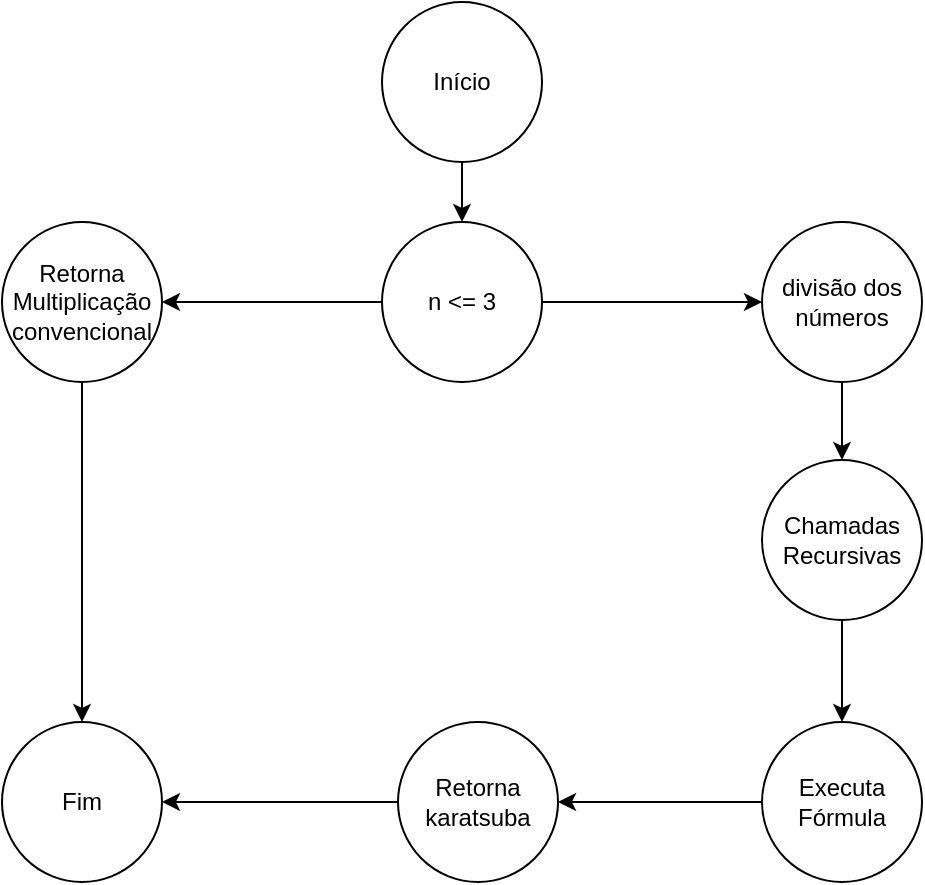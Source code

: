 <mxfile version="28.1.1">
  <diagram name="Página-1" id="mADNrefbnfNIxOCeSumC">
    <mxGraphModel dx="1385" dy="789" grid="0" gridSize="10" guides="1" tooltips="1" connect="1" arrows="1" fold="1" page="1" pageScale="1" pageWidth="1169" pageHeight="1654" math="0" shadow="0">
      <root>
        <mxCell id="0" />
        <mxCell id="1" parent="0" />
        <mxCell id="SaOgdoou1rAtk1s_QA2q-3" style="edgeStyle=orthogonalEdgeStyle;rounded=0;orthogonalLoop=1;jettySize=auto;html=1;" parent="1" source="SaOgdoou1rAtk1s_QA2q-1" target="SaOgdoou1rAtk1s_QA2q-2" edge="1">
          <mxGeometry relative="1" as="geometry" />
        </mxCell>
        <mxCell id="SaOgdoou1rAtk1s_QA2q-1" value="Início" style="ellipse;whiteSpace=wrap;html=1;aspect=fixed;" parent="1" vertex="1">
          <mxGeometry x="540" y="80" width="80" height="80" as="geometry" />
        </mxCell>
        <mxCell id="SaOgdoou1rAtk1s_QA2q-6" style="edgeStyle=orthogonalEdgeStyle;rounded=0;orthogonalLoop=1;jettySize=auto;html=1;" parent="1" source="SaOgdoou1rAtk1s_QA2q-2" target="SaOgdoou1rAtk1s_QA2q-5" edge="1">
          <mxGeometry relative="1" as="geometry" />
        </mxCell>
        <mxCell id="SaOgdoou1rAtk1s_QA2q-22" style="edgeStyle=orthogonalEdgeStyle;rounded=0;orthogonalLoop=1;jettySize=auto;html=1;entryX=1;entryY=0.5;entryDx=0;entryDy=0;" parent="1" source="SaOgdoou1rAtk1s_QA2q-2" target="SaOgdoou1rAtk1s_QA2q-14" edge="1">
          <mxGeometry relative="1" as="geometry" />
        </mxCell>
        <mxCell id="SaOgdoou1rAtk1s_QA2q-2" value="n &amp;lt;= 3" style="ellipse;whiteSpace=wrap;html=1;aspect=fixed;" parent="1" vertex="1">
          <mxGeometry x="540" y="190" width="80" height="80" as="geometry" />
        </mxCell>
        <mxCell id="SaOgdoou1rAtk1s_QA2q-23" style="edgeStyle=orthogonalEdgeStyle;rounded=0;orthogonalLoop=1;jettySize=auto;html=1;entryX=0.5;entryY=0;entryDx=0;entryDy=0;" parent="1" source="SaOgdoou1rAtk1s_QA2q-5" target="SaOgdoou1rAtk1s_QA2q-7" edge="1">
          <mxGeometry relative="1" as="geometry" />
        </mxCell>
        <mxCell id="SaOgdoou1rAtk1s_QA2q-5" value="divisão dos números" style="ellipse;whiteSpace=wrap;html=1;aspect=fixed;" parent="1" vertex="1">
          <mxGeometry x="730" y="190" width="80" height="80" as="geometry" />
        </mxCell>
        <mxCell id="SaOgdoou1rAtk1s_QA2q-13" style="edgeStyle=orthogonalEdgeStyle;rounded=0;orthogonalLoop=1;jettySize=auto;html=1;" parent="1" source="SaOgdoou1rAtk1s_QA2q-7" target="SaOgdoou1rAtk1s_QA2q-12" edge="1">
          <mxGeometry relative="1" as="geometry" />
        </mxCell>
        <mxCell id="SaOgdoou1rAtk1s_QA2q-7" value="Chamadas Recursivas" style="ellipse;whiteSpace=wrap;html=1;aspect=fixed;" parent="1" vertex="1">
          <mxGeometry x="730" y="309" width="80" height="80" as="geometry" />
        </mxCell>
        <mxCell id="SaOgdoou1rAtk1s_QA2q-11" value="Fim" style="ellipse;whiteSpace=wrap;html=1;aspect=fixed;" parent="1" vertex="1">
          <mxGeometry x="350" y="440" width="80" height="80" as="geometry" />
        </mxCell>
        <mxCell id="SaOgdoou1rAtk1s_QA2q-19" style="edgeStyle=orthogonalEdgeStyle;rounded=0;orthogonalLoop=1;jettySize=auto;html=1;entryX=1;entryY=0.5;entryDx=0;entryDy=0;" parent="1" source="SaOgdoou1rAtk1s_QA2q-12" target="SaOgdoou1rAtk1s_QA2q-17" edge="1">
          <mxGeometry relative="1" as="geometry" />
        </mxCell>
        <mxCell id="SaOgdoou1rAtk1s_QA2q-12" value="Executa Fórmula" style="ellipse;whiteSpace=wrap;html=1;aspect=fixed;" parent="1" vertex="1">
          <mxGeometry x="730" y="440" width="80" height="80" as="geometry" />
        </mxCell>
        <mxCell id="SaOgdoou1rAtk1s_QA2q-20" style="edgeStyle=orthogonalEdgeStyle;rounded=0;orthogonalLoop=1;jettySize=auto;html=1;" parent="1" source="SaOgdoou1rAtk1s_QA2q-14" target="SaOgdoou1rAtk1s_QA2q-11" edge="1">
          <mxGeometry relative="1" as="geometry" />
        </mxCell>
        <mxCell id="SaOgdoou1rAtk1s_QA2q-14" value="Retorna Multiplicação convencional" style="ellipse;whiteSpace=wrap;html=1;aspect=fixed;" parent="1" vertex="1">
          <mxGeometry x="350" y="190" width="80" height="80" as="geometry" />
        </mxCell>
        <mxCell id="SaOgdoou1rAtk1s_QA2q-21" style="edgeStyle=orthogonalEdgeStyle;rounded=0;orthogonalLoop=1;jettySize=auto;html=1;entryX=1;entryY=0.5;entryDx=0;entryDy=0;" parent="1" source="SaOgdoou1rAtk1s_QA2q-17" target="SaOgdoou1rAtk1s_QA2q-11" edge="1">
          <mxGeometry relative="1" as="geometry" />
        </mxCell>
        <mxCell id="SaOgdoou1rAtk1s_QA2q-17" value="Retorna karatsuba" style="ellipse;whiteSpace=wrap;html=1;aspect=fixed;" parent="1" vertex="1">
          <mxGeometry x="548" y="440" width="80" height="80" as="geometry" />
        </mxCell>
      </root>
    </mxGraphModel>
  </diagram>
</mxfile>
